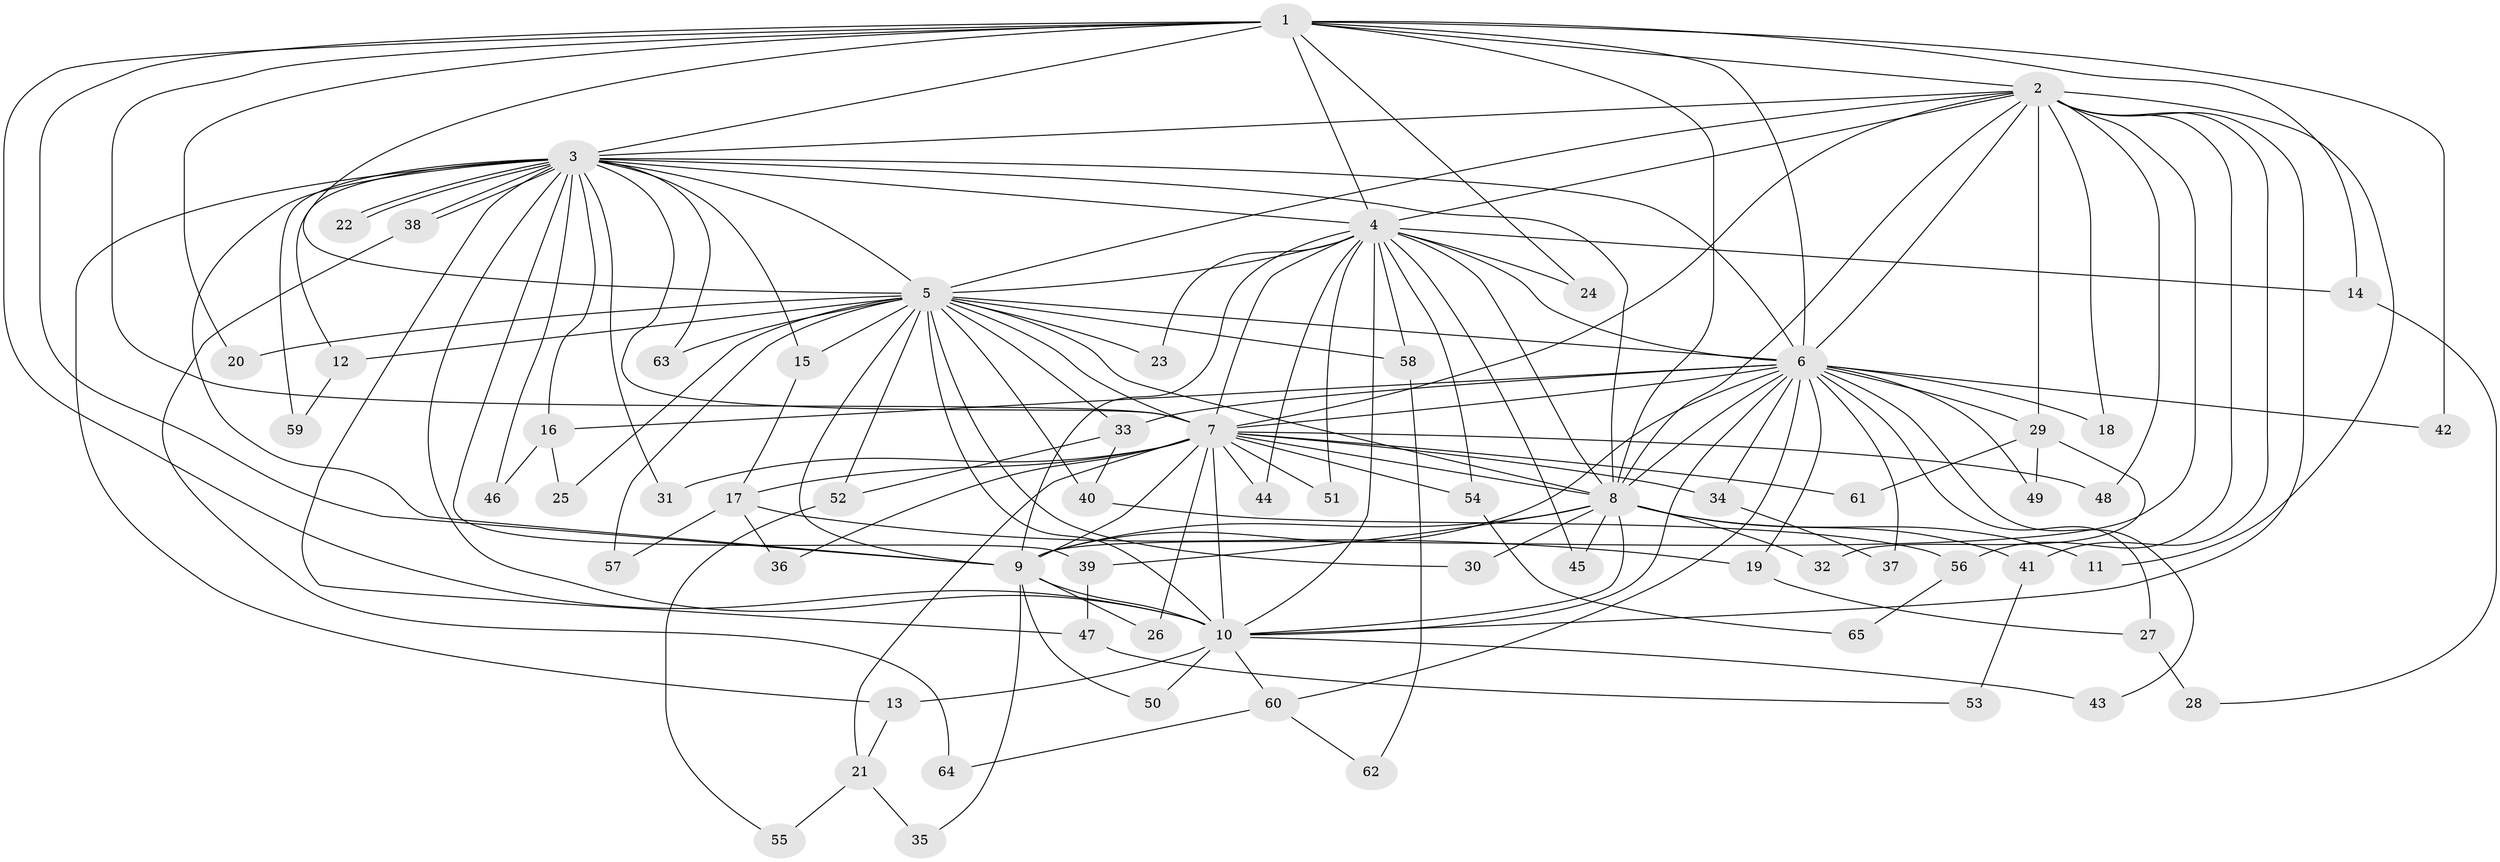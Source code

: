 // coarse degree distribution, {11: 0.07692307692307693, 12: 0.038461538461538464, 16: 0.038461538461538464, 8: 0.07692307692307693, 14: 0.038461538461538464, 10: 0.038461538461538464, 6: 0.038461538461538464, 3: 0.11538461538461539, 4: 0.07692307692307693, 7: 0.038461538461538464, 5: 0.11538461538461539, 1: 0.038461538461538464, 2: 0.2692307692307692}
// Generated by graph-tools (version 1.1) at 2025/49/03/04/25 22:49:43]
// undirected, 65 vertices, 155 edges
graph export_dot {
  node [color=gray90,style=filled];
  1;
  2;
  3;
  4;
  5;
  6;
  7;
  8;
  9;
  10;
  11;
  12;
  13;
  14;
  15;
  16;
  17;
  18;
  19;
  20;
  21;
  22;
  23;
  24;
  25;
  26;
  27;
  28;
  29;
  30;
  31;
  32;
  33;
  34;
  35;
  36;
  37;
  38;
  39;
  40;
  41;
  42;
  43;
  44;
  45;
  46;
  47;
  48;
  49;
  50;
  51;
  52;
  53;
  54;
  55;
  56;
  57;
  58;
  59;
  60;
  61;
  62;
  63;
  64;
  65;
  1 -- 2;
  1 -- 3;
  1 -- 4;
  1 -- 5;
  1 -- 6;
  1 -- 7;
  1 -- 8;
  1 -- 9;
  1 -- 10;
  1 -- 14;
  1 -- 20;
  1 -- 24;
  1 -- 42;
  2 -- 3;
  2 -- 4;
  2 -- 5;
  2 -- 6;
  2 -- 7;
  2 -- 8;
  2 -- 9;
  2 -- 10;
  2 -- 11;
  2 -- 18;
  2 -- 29;
  2 -- 41;
  2 -- 48;
  2 -- 56;
  3 -- 4;
  3 -- 5;
  3 -- 6;
  3 -- 7;
  3 -- 8;
  3 -- 9;
  3 -- 10;
  3 -- 12;
  3 -- 13;
  3 -- 15;
  3 -- 16;
  3 -- 22;
  3 -- 22;
  3 -- 31;
  3 -- 38;
  3 -- 38;
  3 -- 39;
  3 -- 46;
  3 -- 47;
  3 -- 59;
  3 -- 63;
  4 -- 5;
  4 -- 6;
  4 -- 7;
  4 -- 8;
  4 -- 9;
  4 -- 10;
  4 -- 14;
  4 -- 23;
  4 -- 24;
  4 -- 44;
  4 -- 45;
  4 -- 51;
  4 -- 54;
  4 -- 58;
  5 -- 6;
  5 -- 7;
  5 -- 8;
  5 -- 9;
  5 -- 10;
  5 -- 12;
  5 -- 15;
  5 -- 20;
  5 -- 23;
  5 -- 25;
  5 -- 30;
  5 -- 33;
  5 -- 40;
  5 -- 52;
  5 -- 57;
  5 -- 58;
  5 -- 63;
  6 -- 7;
  6 -- 8;
  6 -- 9;
  6 -- 10;
  6 -- 16;
  6 -- 18;
  6 -- 19;
  6 -- 27;
  6 -- 29;
  6 -- 33;
  6 -- 34;
  6 -- 37;
  6 -- 42;
  6 -- 43;
  6 -- 49;
  6 -- 60;
  7 -- 8;
  7 -- 9;
  7 -- 10;
  7 -- 17;
  7 -- 21;
  7 -- 26;
  7 -- 31;
  7 -- 34;
  7 -- 36;
  7 -- 44;
  7 -- 48;
  7 -- 51;
  7 -- 54;
  7 -- 61;
  8 -- 9;
  8 -- 10;
  8 -- 11;
  8 -- 30;
  8 -- 32;
  8 -- 39;
  8 -- 41;
  8 -- 45;
  9 -- 10;
  9 -- 26;
  9 -- 35;
  9 -- 50;
  10 -- 13;
  10 -- 43;
  10 -- 50;
  10 -- 60;
  12 -- 59;
  13 -- 21;
  14 -- 28;
  15 -- 17;
  16 -- 25;
  16 -- 46;
  17 -- 19;
  17 -- 36;
  17 -- 57;
  19 -- 27;
  21 -- 35;
  21 -- 55;
  27 -- 28;
  29 -- 32;
  29 -- 49;
  29 -- 61;
  33 -- 40;
  33 -- 52;
  34 -- 37;
  38 -- 64;
  39 -- 47;
  40 -- 56;
  41 -- 53;
  47 -- 53;
  52 -- 55;
  54 -- 65;
  56 -- 65;
  58 -- 62;
  60 -- 62;
  60 -- 64;
}
